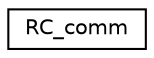 digraph "Graphical Class Hierarchy"
{
  edge [fontname="Helvetica",fontsize="10",labelfontname="Helvetica",labelfontsize="10"];
  node [fontname="Helvetica",fontsize="10",shape=record];
  rankdir="LR";
  Node1 [label="RC_comm",height=0.2,width=0.4,color="black", fillcolor="white", style="filled",URL="$classRC__comm.html"];
}
